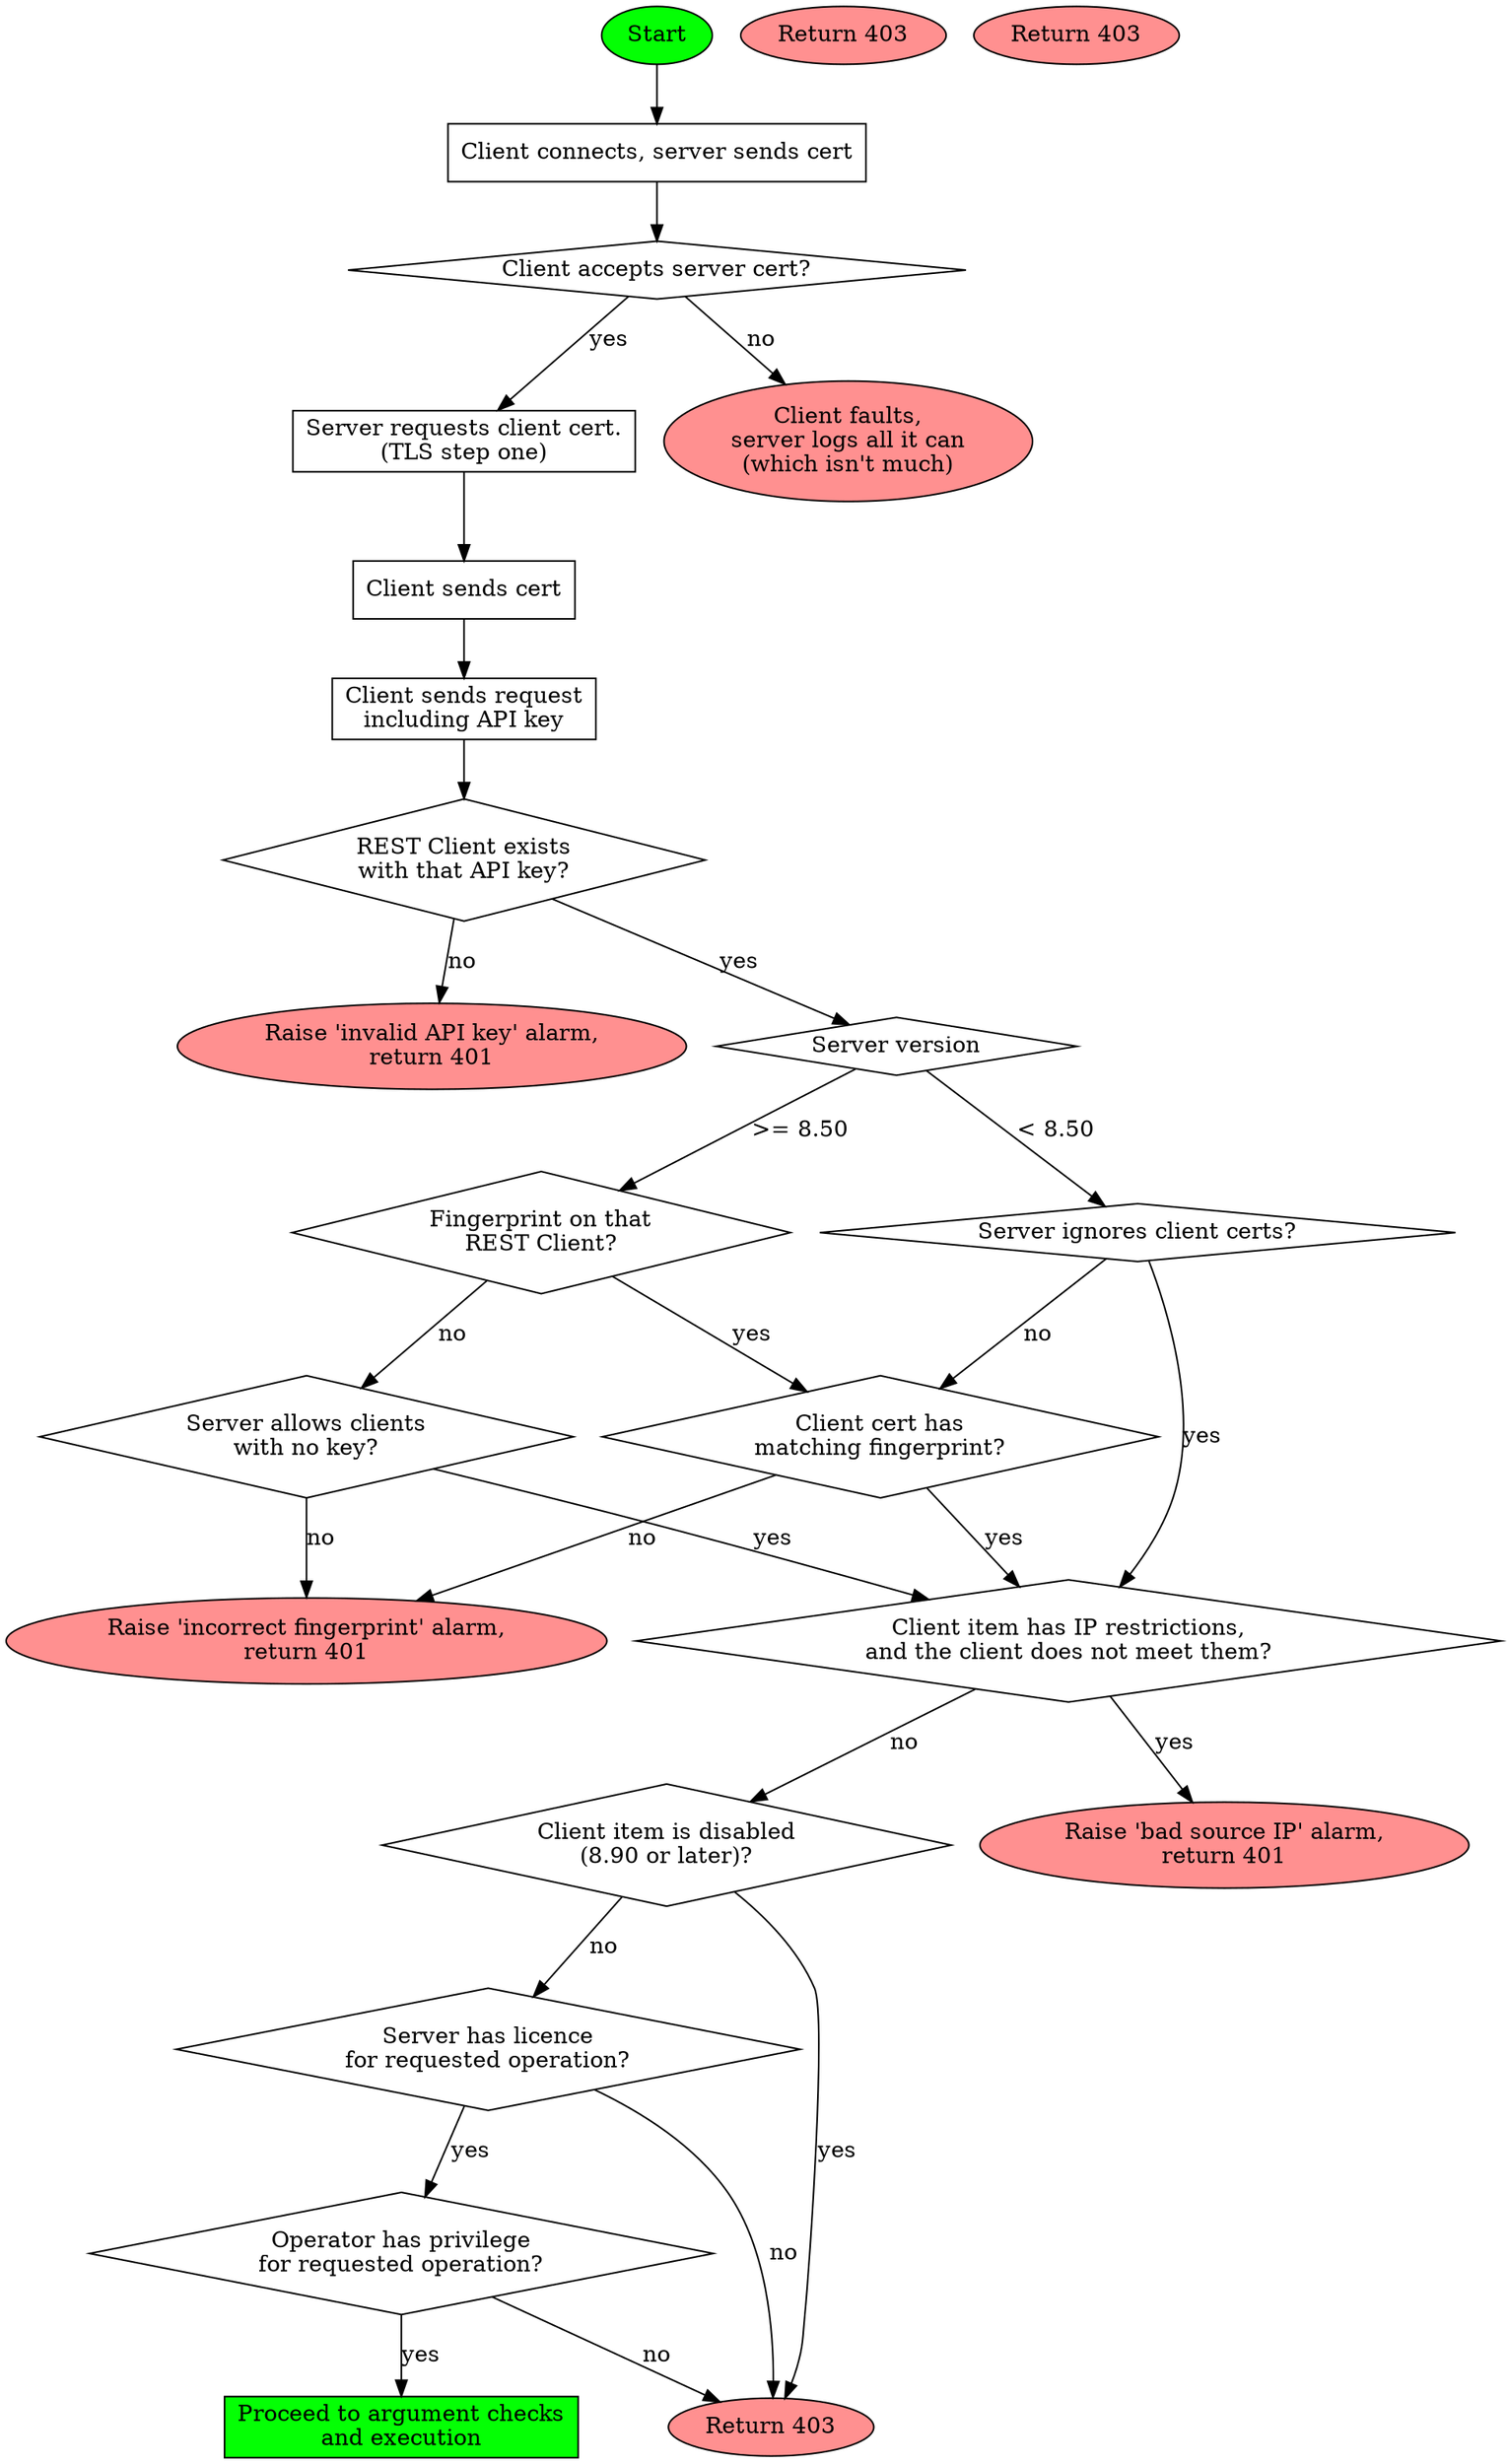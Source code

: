 # Turn this into auth_flow.dot.pdf using Graphviz:
# dot auth_flow.dot -Tpdf -O
digraph
{
        start[label=Start style=filled fillcolor="#04ff04"]

        node [shape=ellipse, style=filled, fillcolor="#ff9090"]
        o_noapikey[label="Raise 'invalid API key' alarm,\nreturn 401"]
        o_badprint[label="Raise 'incorrect fingerprint' alarm,\nreturn 401"]
        o_badip[label="Raise 'bad source IP' alarm,\nreturn 401"]
        o_disabled[label="Return 403"]
        o_nolicence[label="Return 403"]
        o_clientquit[label="Client faults,\nserver logs all it can\n(which isn't much)"]
        o_nopriv[label="Return 403"]

        node [shape=box, style=""]
        op1[label="Client connects, server sends cert"]
        o_reqclientcert[label="Server requests client cert.\n(TLS step one)"]
        o_clientsendscert[label="Client sends cert"]
        o_clientreq[label="Client sends request\nincluding API key"]
        o_argcheck[label="Proceed to argument checks\nand execution" style=filled fillcolor="#04ff04"]

        node [shape=diamond]
        cond[label="Client accepts server cert?" ordering=out ]
        c_apikeycheck[label="REST Client exists\nwith that API key?"]
        c_versioncheck [label="Server version" ]
        c_clientcertcheck1[label="Fingerprint on that\nREST Client?"]
        c_clientcertcheck2[label="Server allows clients\nwith no key?"]

        c_clientcertcheck840[label="Server ignores client certs?"]

        c_correctcert[label="Client cert has\nmatching fingerprint?" shape=diamond]
        c_sourceip[label="Client item has IP restrictions,\nand the client does not meet them?" ordering=out ]
        c_disabled[label="Client item is disabled\n(8.90 or later)?" ordering=out ]
        c_licence[label="Server has licence\nfor requested operation?"]
        c_privcheck[label="Operator has privilege\nfor requested operation?"]

        start->op1
        op1->cond
        cond->o_reqclientcert [label = "yes"]
        cond->o_clientquit [label = "no"]
        o_reqclientcert -> o_clientsendscert
        o_clientsendscert -> o_clientreq
        o_clientreq->c_apikeycheck

        c_apikeycheck->c_versioncheck [label = "yes"]
        c_apikeycheck->o_noapikey [label = "no"]

        c_versioncheck -> c_clientcertcheck1 [label = ">= 8.50"]
        c_versioncheck -> c_clientcertcheck840 [label = "< 8.50"]

        c_clientcertcheck1->c_clientcertcheck2 [label= "no"]

        c_clientcertcheck840->c_sourceip [label = "yes"]
        c_clientcertcheck840->c_correctcert [label = "no"]

        c_clientcertcheck2->c_sourceip [label = "yes"]
        c_clientcertcheck2->o_badprint [label = "no"]

        c_clientcertcheck1->c_correctcert [label = "yes"]
        c_correctcert->o_badprint [label = "no"]

        c_correctcert->c_sourceip [label = "yes"]
        c_sourceip->c_disabled [label = "no"]
        c_sourceip->o_badip [label = "yes"]

        c_disabled->c_licence [label = "no"]
        c_disabled->o_disabled [label = "yes"]

        c_licence->c_privcheck [label="yes"]
        c_licence->o_disabled [label="no"]
        c_privcheck->o_disabled [label="no"]
        c_privcheck->o_argcheck [label="yes"]
}
